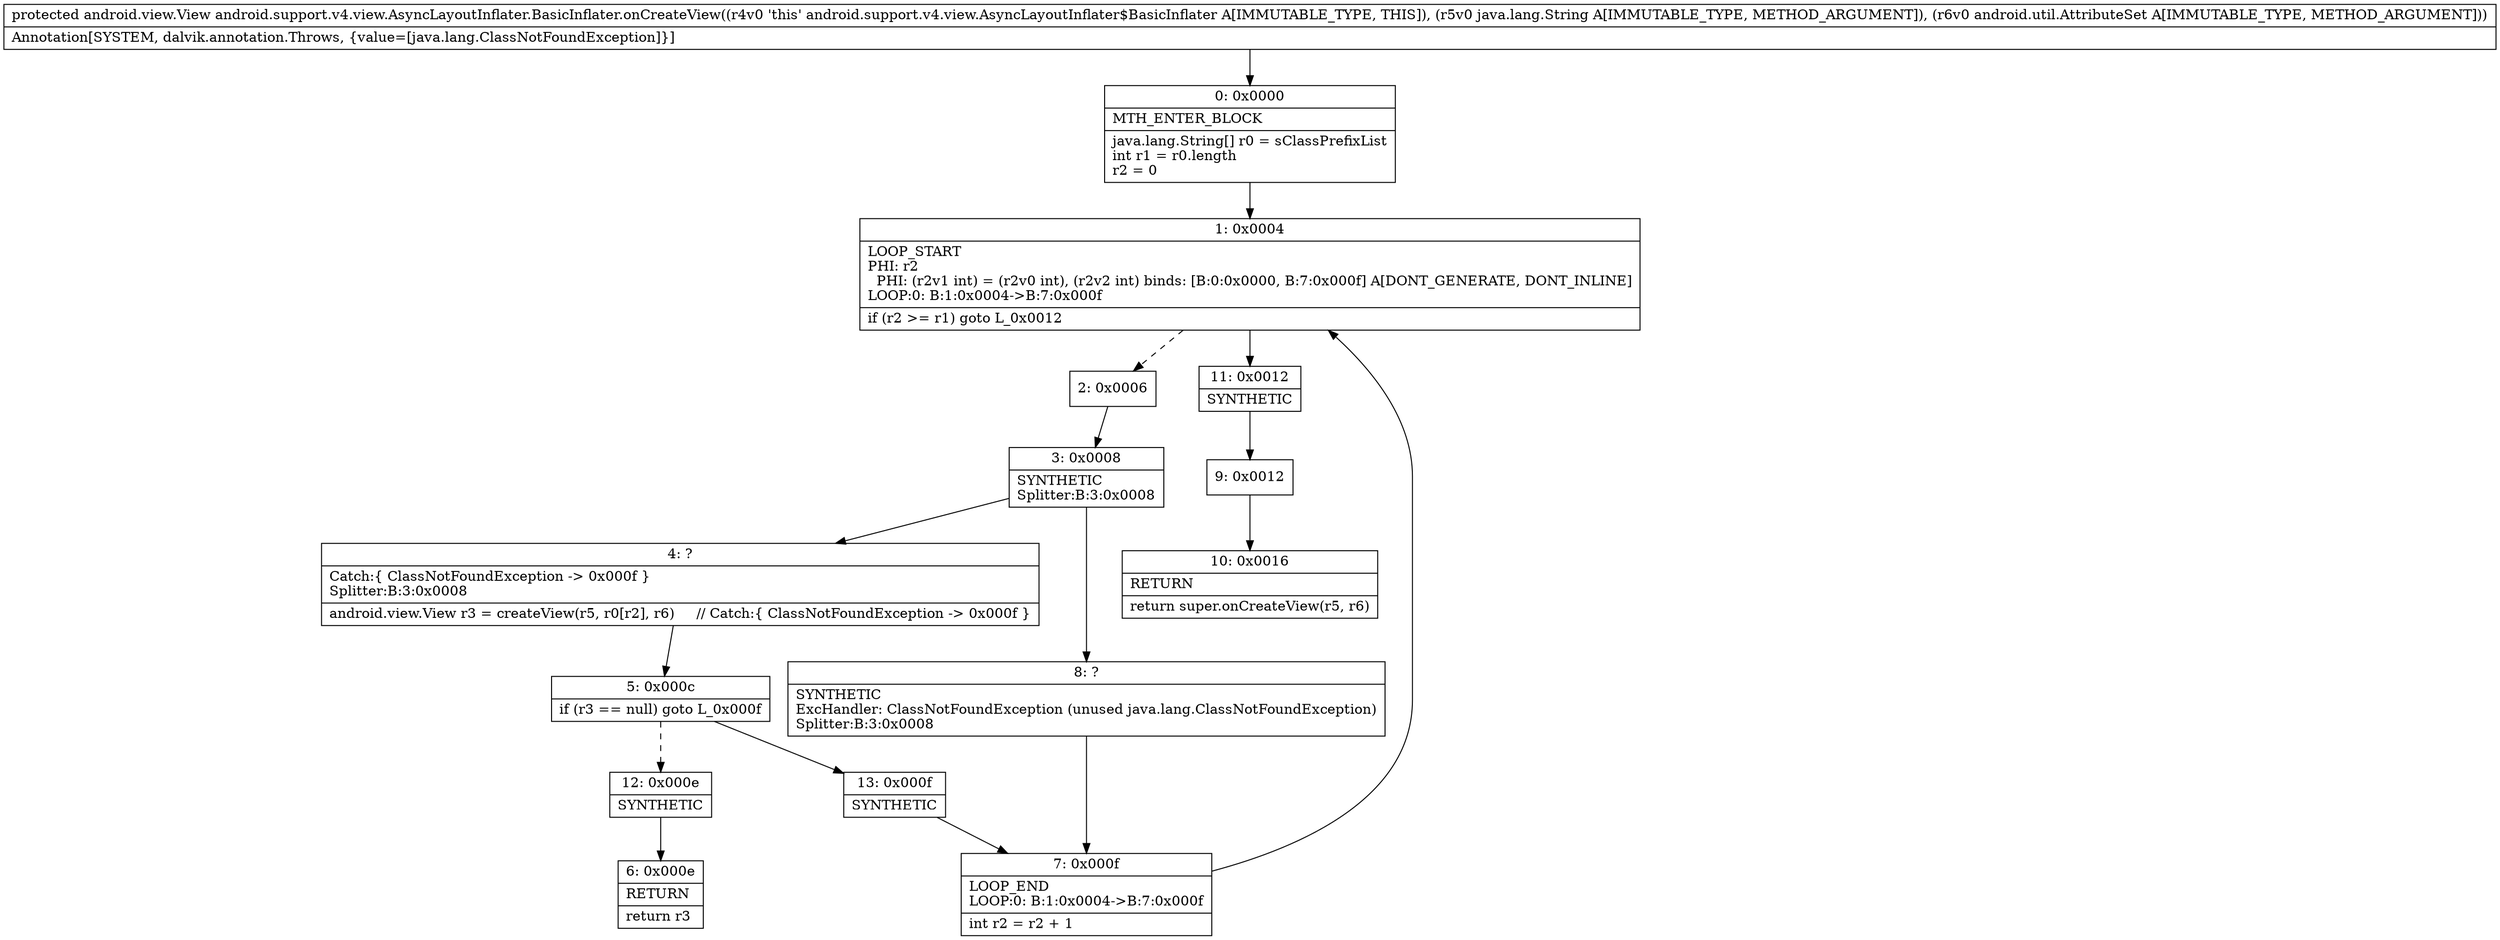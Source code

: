 digraph "CFG forandroid.support.v4.view.AsyncLayoutInflater.BasicInflater.onCreateView(Ljava\/lang\/String;Landroid\/util\/AttributeSet;)Landroid\/view\/View;" {
Node_0 [shape=record,label="{0\:\ 0x0000|MTH_ENTER_BLOCK\l|java.lang.String[] r0 = sClassPrefixList\lint r1 = r0.length\lr2 = 0\l}"];
Node_1 [shape=record,label="{1\:\ 0x0004|LOOP_START\lPHI: r2 \l  PHI: (r2v1 int) = (r2v0 int), (r2v2 int) binds: [B:0:0x0000, B:7:0x000f] A[DONT_GENERATE, DONT_INLINE]\lLOOP:0: B:1:0x0004\-\>B:7:0x000f\l|if (r2 \>= r1) goto L_0x0012\l}"];
Node_2 [shape=record,label="{2\:\ 0x0006}"];
Node_3 [shape=record,label="{3\:\ 0x0008|SYNTHETIC\lSplitter:B:3:0x0008\l}"];
Node_4 [shape=record,label="{4\:\ ?|Catch:\{ ClassNotFoundException \-\> 0x000f \}\lSplitter:B:3:0x0008\l|android.view.View r3 = createView(r5, r0[r2], r6)     \/\/ Catch:\{ ClassNotFoundException \-\> 0x000f \}\l}"];
Node_5 [shape=record,label="{5\:\ 0x000c|if (r3 == null) goto L_0x000f\l}"];
Node_6 [shape=record,label="{6\:\ 0x000e|RETURN\l|return r3\l}"];
Node_7 [shape=record,label="{7\:\ 0x000f|LOOP_END\lLOOP:0: B:1:0x0004\-\>B:7:0x000f\l|int r2 = r2 + 1\l}"];
Node_8 [shape=record,label="{8\:\ ?|SYNTHETIC\lExcHandler: ClassNotFoundException (unused java.lang.ClassNotFoundException)\lSplitter:B:3:0x0008\l}"];
Node_9 [shape=record,label="{9\:\ 0x0012}"];
Node_10 [shape=record,label="{10\:\ 0x0016|RETURN\l|return super.onCreateView(r5, r6)\l}"];
Node_11 [shape=record,label="{11\:\ 0x0012|SYNTHETIC\l}"];
Node_12 [shape=record,label="{12\:\ 0x000e|SYNTHETIC\l}"];
Node_13 [shape=record,label="{13\:\ 0x000f|SYNTHETIC\l}"];
MethodNode[shape=record,label="{protected android.view.View android.support.v4.view.AsyncLayoutInflater.BasicInflater.onCreateView((r4v0 'this' android.support.v4.view.AsyncLayoutInflater$BasicInflater A[IMMUTABLE_TYPE, THIS]), (r5v0 java.lang.String A[IMMUTABLE_TYPE, METHOD_ARGUMENT]), (r6v0 android.util.AttributeSet A[IMMUTABLE_TYPE, METHOD_ARGUMENT]))  | Annotation[SYSTEM, dalvik.annotation.Throws, \{value=[java.lang.ClassNotFoundException]\}]\l}"];
MethodNode -> Node_0;
Node_0 -> Node_1;
Node_1 -> Node_2[style=dashed];
Node_1 -> Node_11;
Node_2 -> Node_3;
Node_3 -> Node_4;
Node_3 -> Node_8;
Node_4 -> Node_5;
Node_5 -> Node_12[style=dashed];
Node_5 -> Node_13;
Node_7 -> Node_1;
Node_8 -> Node_7;
Node_9 -> Node_10;
Node_11 -> Node_9;
Node_12 -> Node_6;
Node_13 -> Node_7;
}

